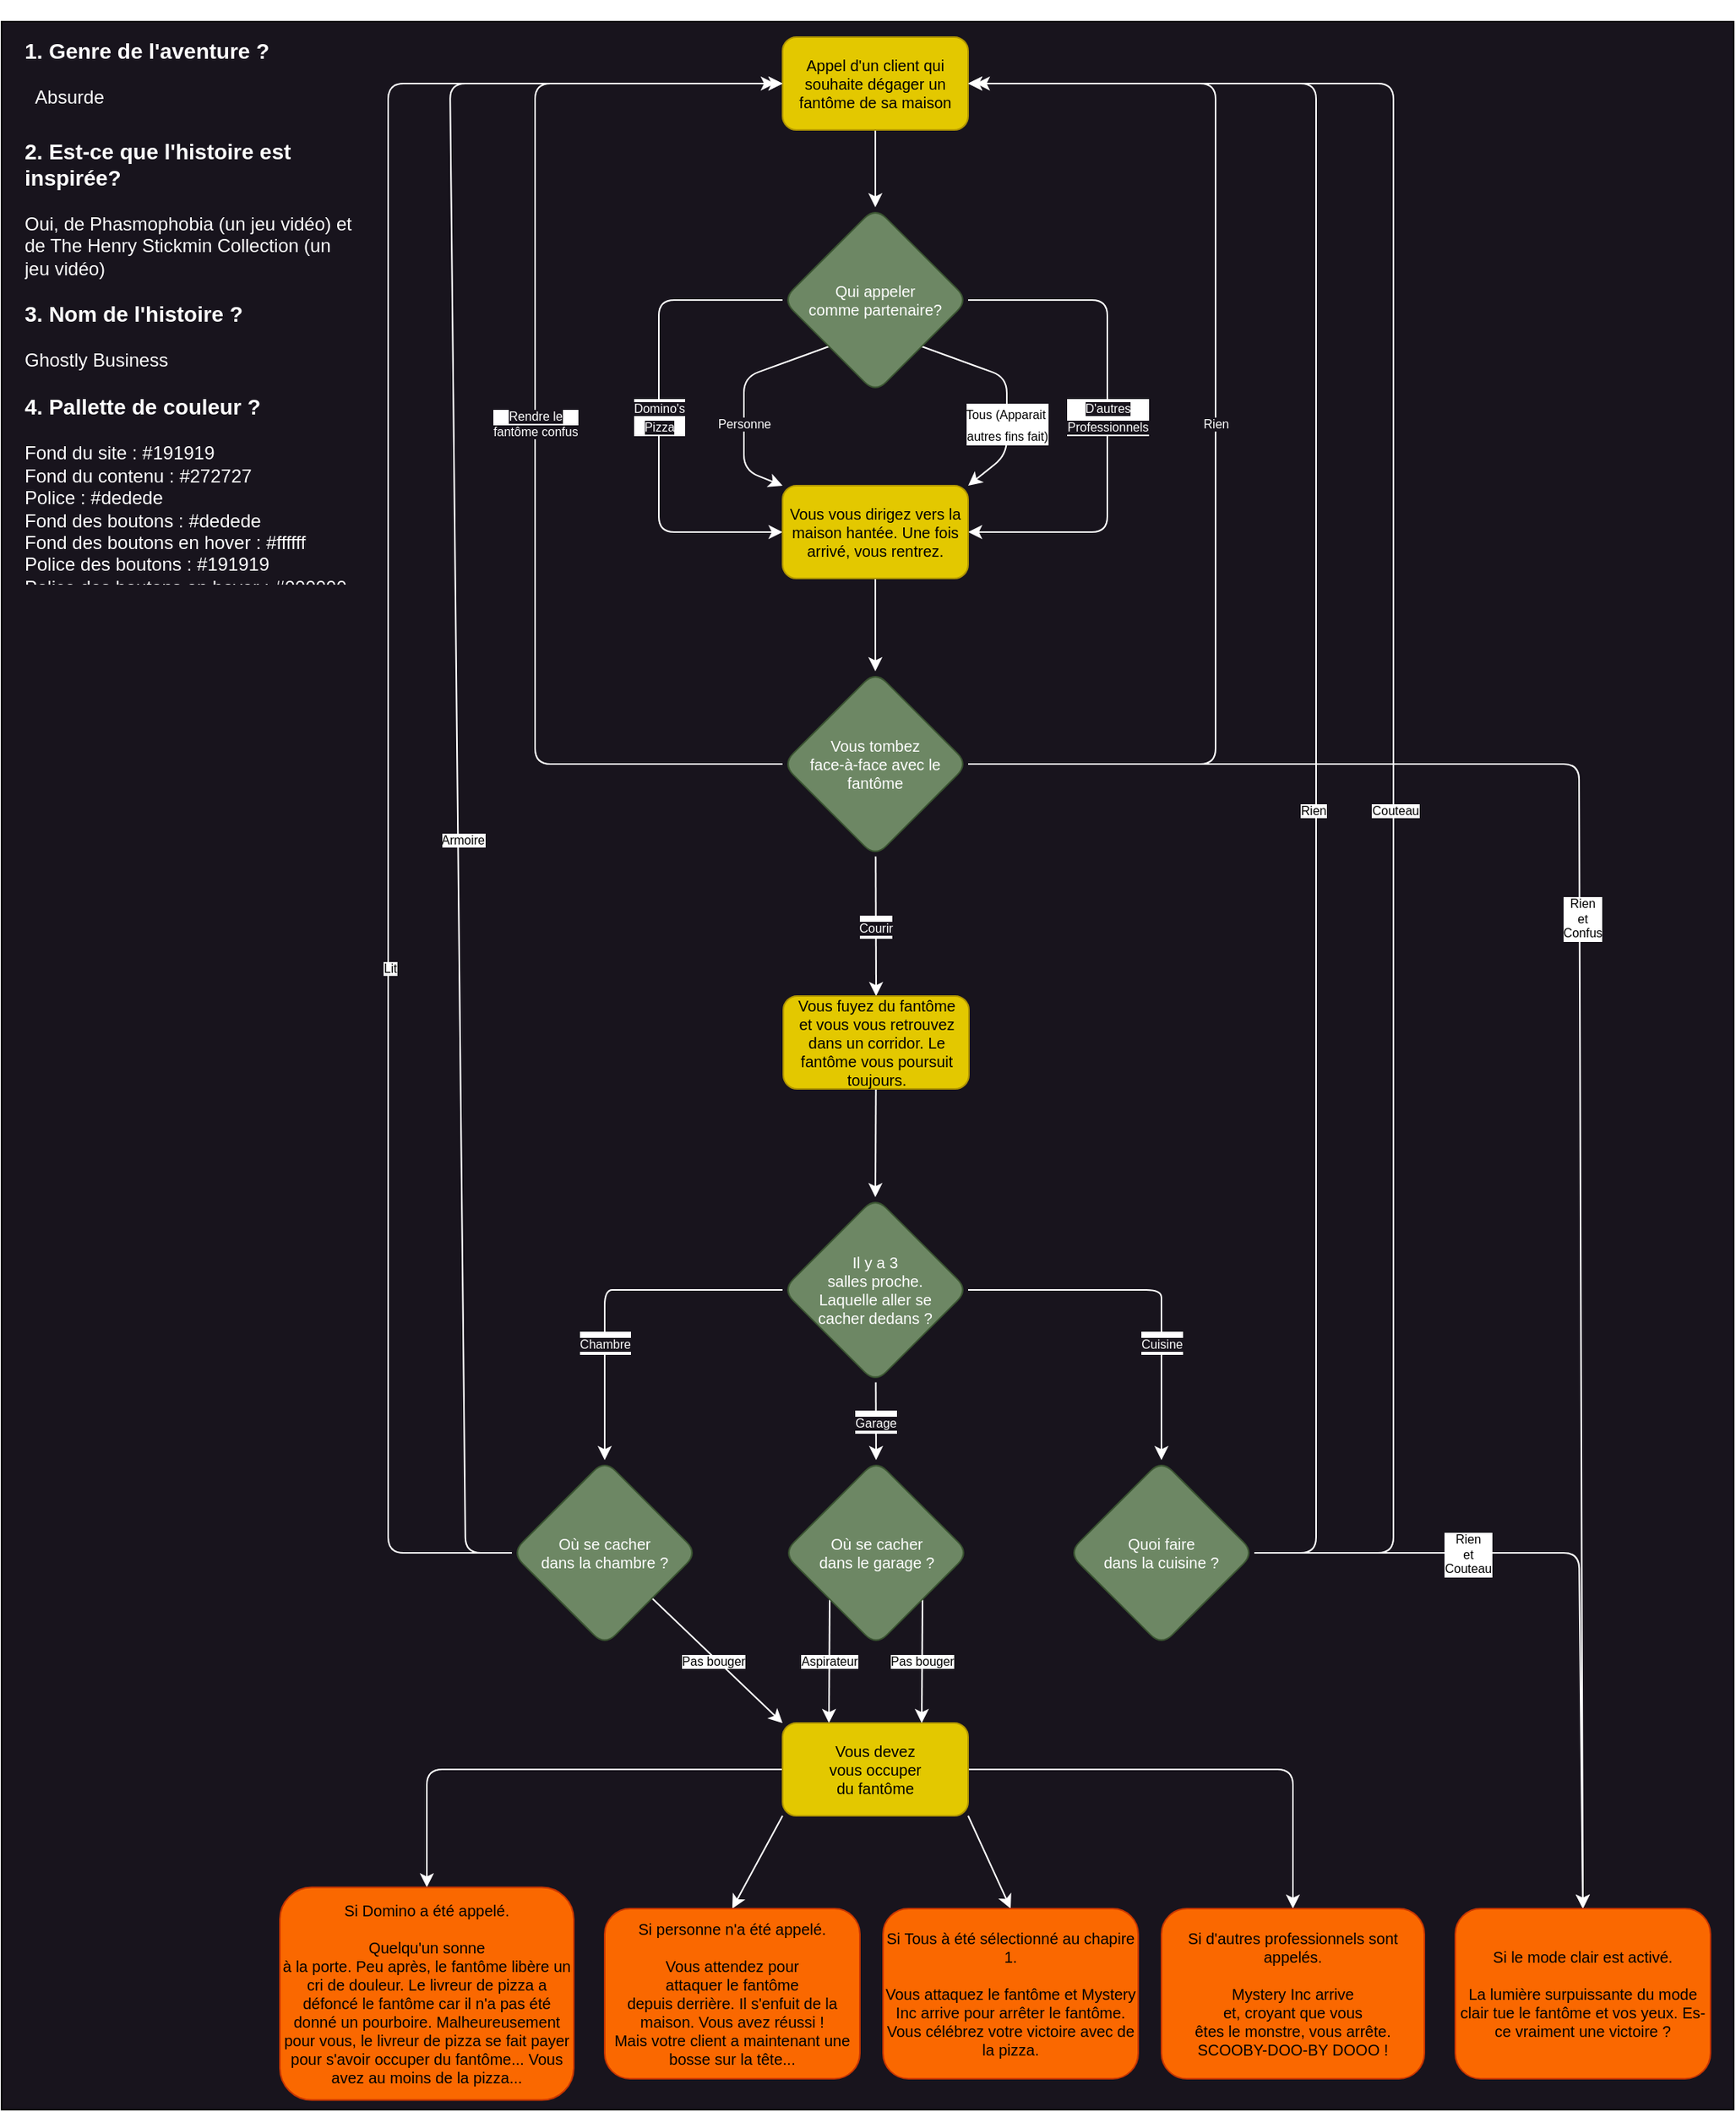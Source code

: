 <mxfile>
    <diagram id="d8EPEoWtQn6WM3vHO5zl" name="Page-1">
        <mxGraphModel dx="1583" dy="1663" grid="1" gridSize="10" guides="1" tooltips="1" connect="1" arrows="1" fold="1" page="1" pageScale="1" pageWidth="850" pageHeight="1100" math="0" shadow="0">
            <root>
                <mxCell id="0"/>
                <mxCell id="1" parent="0"/>
                <mxCell id="49" value="" style="rounded=0;whiteSpace=wrap;html=1;fontSize=10;fillColor=#18141d;" parent="1" vertex="1">
                    <mxGeometry x="-140" y="10" width="1120" height="1350" as="geometry"/>
                </mxCell>
                <mxCell id="7" style="edgeStyle=none;html=1;entryX=0.5;entryY=0;entryDx=0;entryDy=0;fontSize=8;strokeColor=#FFFFFF;" parent="1" source="5" target="6" edge="1">
                    <mxGeometry relative="1" as="geometry"/>
                </mxCell>
                <mxCell id="5" value="&lt;span style=&quot;font-size: 10px;&quot;&gt;Appel d'un client qui souhaite dégager un fantôme de sa maison&lt;/span&gt;" style="rounded=1;whiteSpace=wrap;html=1;fontSize=8;fillColor=#e3c800;fontColor=#000000;strokeColor=#B09500;" parent="1" vertex="1">
                    <mxGeometry x="365" y="20" width="120" height="60" as="geometry"/>
                </mxCell>
                <mxCell id="11" value="&lt;font style=&quot;background-color: rgb(24, 20, 29);&quot; color=&quot;#ffffff&quot;&gt;Personne&lt;/font&gt;" style="edgeStyle=none;html=1;entryX=0;entryY=0;entryDx=0;entryDy=0;fontSize=8;strokeColor=#FFFFFF;exitX=0;exitY=1;exitDx=0;exitDy=0;" parent="1" source="6" target="9" edge="1">
                    <mxGeometry x="0.217" relative="1" as="geometry">
                        <mxPoint as="offset"/>
                        <Array as="points">
                            <mxPoint x="340" y="240"/>
                            <mxPoint x="340" y="300"/>
                        </Array>
                    </mxGeometry>
                </mxCell>
                <mxCell id="20" value="&lt;font style=&quot;font-size: 8px;&quot;&gt;&lt;font style=&quot;background-color: rgb(24, 20, 29);&quot; color=&quot;#ffffff&quot;&gt;D'autres&lt;br&gt;Professionnels&lt;/font&gt;&lt;br&gt;&lt;/font&gt;" style="edgeStyle=none;rounded=1;html=1;entryX=1;entryY=0.5;entryDx=0;entryDy=0;fontSize=10;strokeColor=#FFFFFF;" parent="1" source="6" target="9" edge="1">
                    <mxGeometry relative="1" as="geometry">
                        <Array as="points">
                            <mxPoint x="575" y="190"/>
                            <mxPoint x="575" y="270"/>
                            <mxPoint x="575" y="340"/>
                        </Array>
                    </mxGeometry>
                </mxCell>
                <mxCell id="21" value="&lt;font style=&quot;background-color: rgb(24, 20, 29); font-size: 8px;&quot; color=&quot;#ffffff&quot;&gt;Domino's&lt;br&gt;Pizza&lt;/font&gt;" style="edgeStyle=none;rounded=1;html=1;entryX=0;entryY=0.5;entryDx=0;entryDy=0;fontSize=10;strokeColor=#FFFFFF;" parent="1" source="6" target="9" edge="1">
                    <mxGeometry relative="1" as="geometry">
                        <Array as="points">
                            <mxPoint x="285" y="190"/>
                            <mxPoint x="285" y="340"/>
                        </Array>
                        <mxPoint as="offset"/>
                    </mxGeometry>
                </mxCell>
                <mxCell id="54" value="&lt;font style=&quot;font-size: 8px;&quot;&gt;Tous (Apparait&amp;nbsp;&lt;br&gt;autres fins fait)&lt;br&gt;&lt;/font&gt;" style="edgeStyle=none;html=1;entryX=1;entryY=0;entryDx=0;entryDy=0;exitX=1;exitY=1;exitDx=0;exitDy=0;strokeColor=#FFFFFF;" edge="1" parent="1" source="6" target="9">
                    <mxGeometry x="0.26" relative="1" as="geometry">
                        <Array as="points">
                            <mxPoint x="510" y="240"/>
                            <mxPoint x="510" y="290"/>
                        </Array>
                        <mxPoint as="offset"/>
                    </mxGeometry>
                </mxCell>
                <mxCell id="6" value="&lt;span style=&quot;font-size: 10px;&quot;&gt;Qui appeler&lt;br&gt;comme partenaire?&lt;br&gt;&lt;/span&gt;" style="rhombus;whiteSpace=wrap;html=1;fontSize=8;rounded=1;fillColor=#6d8764;fontColor=#ffffff;strokeColor=#3A5431;" parent="1" vertex="1">
                    <mxGeometry x="365" y="130" width="120" height="120" as="geometry"/>
                </mxCell>
                <mxCell id="24" value="" style="edgeStyle=none;html=1;fontSize=8;strokeColor=#FFFFFF;" parent="1" source="9" target="23" edge="1">
                    <mxGeometry relative="1" as="geometry"/>
                </mxCell>
                <mxCell id="9" value="&lt;span style=&quot;font-size: 10px;&quot;&gt;Vous vous dirigez vers la maison hantée. Une fois arrivé, vous rentrez.&lt;br&gt;&lt;/span&gt;" style="rounded=1;whiteSpace=wrap;html=1;fontSize=8;fillColor=#e3c800;fontColor=#000000;strokeColor=#B09500;" parent="1" vertex="1">
                    <mxGeometry x="365" y="310" width="120" height="60" as="geometry"/>
                </mxCell>
                <mxCell id="25" value="&lt;font style=&quot;background-color: rgb(24, 20, 29);&quot; color=&quot;#ffffff&quot;&gt;Rien&lt;/font&gt;" style="edgeStyle=none;html=1;entryX=1;entryY=0.5;entryDx=0;entryDy=0;fontSize=8;strokeColor=#FFFFFF;" parent="1" source="23" target="5" edge="1">
                    <mxGeometry relative="1" as="geometry">
                        <Array as="points">
                            <mxPoint x="645" y="490"/>
                            <mxPoint x="645" y="50"/>
                        </Array>
                    </mxGeometry>
                </mxCell>
                <mxCell id="27" value="&lt;font color=&quot;#ffffff&quot; style=&quot;font-size: 8px; background-color: rgb(24, 20, 29);&quot;&gt;Courir&lt;/font&gt;" style="edgeStyle=none;html=1;fontSize=12;entryX=0.5;entryY=0;entryDx=0;entryDy=0;strokeColor=#FFFFFF;" parent="1" source="23" target="51" edge="1">
                    <mxGeometry relative="1" as="geometry">
                        <mxPoint x="426" y="630" as="targetPoint"/>
                    </mxGeometry>
                </mxCell>
                <mxCell id="28" value="&lt;font style=&quot;background-color: rgb(24, 20, 29);&quot; color=&quot;#ffffff&quot;&gt;Rendre le &lt;br&gt;fantôme confus&lt;/font&gt;" style="edgeStyle=none;html=1;entryX=0;entryY=0.5;entryDx=0;entryDy=0;fontSize=8;strokeColor=#FFFFFF;" parent="1" source="23" target="5" edge="1">
                    <mxGeometry relative="1" as="geometry">
                        <Array as="points">
                            <mxPoint x="205" y="490"/>
                            <mxPoint x="205" y="50"/>
                        </Array>
                    </mxGeometry>
                </mxCell>
                <mxCell id="76" style="edgeStyle=none;html=1;entryX=0.5;entryY=0;entryDx=0;entryDy=0;fontSize=8;exitX=1;exitY=0.5;exitDx=0;exitDy=0;strokeColor=#FFFFFF;" edge="1" parent="1" source="23" target="62">
                    <mxGeometry relative="1" as="geometry">
                        <Array as="points">
                            <mxPoint x="880" y="490"/>
                        </Array>
                    </mxGeometry>
                </mxCell>
                <mxCell id="77" value="Rien&lt;br&gt;et&lt;br&gt;Confus" style="edgeLabel;html=1;align=center;verticalAlign=middle;resizable=0;points=[];fontSize=8;" vertex="1" connectable="0" parent="76">
                    <mxGeometry x="0.303" relative="1" as="geometry">
                        <mxPoint x="1" y="-245" as="offset"/>
                    </mxGeometry>
                </mxCell>
                <mxCell id="23" value="&lt;span style=&quot;font-size: 10px;&quot;&gt;Vous tombez &lt;br&gt;face-à-face avec le fantôme&lt;/span&gt;" style="rhombus;whiteSpace=wrap;html=1;fontSize=8;rounded=1;fillColor=#6d8764;fontColor=#ffffff;strokeColor=#3A5431;" parent="1" vertex="1">
                    <mxGeometry x="365" y="430" width="120" height="120" as="geometry"/>
                </mxCell>
                <mxCell id="31" value="&lt;font color=&quot;#ffffff&quot; style=&quot;font-size: 8px; background-color: rgb(24, 20, 29);&quot;&gt;Garage&lt;/font&gt;" style="edgeStyle=none;html=1;entryX=0.5;entryY=0;entryDx=0;entryDy=0;fontSize=12;strokeColor=#FFFFFF;" parent="1" source="29" target="58" edge="1">
                    <mxGeometry relative="1" as="geometry">
                        <mxPoint x="425" y="950" as="targetPoint"/>
                    </mxGeometry>
                </mxCell>
                <mxCell id="32" value="&lt;font color=&quot;#ffffff&quot; style=&quot;font-size: 8px; background-color: rgb(24, 20, 29);&quot;&gt;Chambre&lt;/font&gt;" style="edgeStyle=none;html=1;entryX=0.5;entryY=0;entryDx=0;entryDy=0;fontSize=12;strokeColor=#FFFFFF;" parent="1" source="29" target="57" edge="1">
                    <mxGeometry x="0.319" relative="1" as="geometry">
                        <Array as="points">
                            <mxPoint x="270" y="830"/>
                            <mxPoint x="250" y="830"/>
                        </Array>
                        <mxPoint as="offset"/>
                        <mxPoint x="250" y="950" as="targetPoint"/>
                    </mxGeometry>
                </mxCell>
                <mxCell id="29" value="&lt;font style=&quot;font-size: 10px;&quot;&gt;Il y a 3&lt;br&gt;salles proche.&lt;br&gt;Laquelle aller se&lt;br&gt;cacher dedans ?&lt;br&gt;&lt;/font&gt;" style="rhombus;whiteSpace=wrap;html=1;fontSize=8;rounded=1;fillColor=#6d8764;fontColor=#ffffff;strokeColor=#3A5431;" parent="1" vertex="1">
                    <mxGeometry x="365" y="770" width="120" height="120" as="geometry"/>
                </mxCell>
                <mxCell id="33" value="&lt;font color=&quot;#ffffff&quot; style=&quot;font-size: 8px; background-color: rgb(24, 20, 29);&quot;&gt;Cuisine&lt;/font&gt;" style="edgeStyle=none;html=1;entryX=0.5;entryY=0;entryDx=0;entryDy=0;fontSize=12;exitX=1;exitY=0.5;exitDx=0;exitDy=0;strokeColor=#FFFFFF;" parent="1" source="29" target="59" edge="1">
                    <mxGeometry x="0.347" relative="1" as="geometry">
                        <Array as="points">
                            <mxPoint x="610" y="830"/>
                            <mxPoint x="610" y="840"/>
                        </Array>
                        <mxPoint x="610" y="950" as="targetPoint"/>
                        <mxPoint as="offset"/>
                    </mxGeometry>
                </mxCell>
                <mxCell id="35" style="edgeStyle=none;html=1;entryX=0.25;entryY=0;entryDx=0;entryDy=0;fontSize=8;strokeColor=#FFFFFF;exitX=0;exitY=1;exitDx=0;exitDy=0;" parent="1" source="58" target="34" edge="1">
                    <mxGeometry relative="1" as="geometry">
                        <mxPoint x="425" y="1010" as="sourcePoint"/>
                    </mxGeometry>
                </mxCell>
                <mxCell id="70" value="Aspirateur" style="edgeLabel;html=1;align=center;verticalAlign=middle;resizable=0;points=[];fontSize=8;" vertex="1" connectable="0" parent="35">
                    <mxGeometry x="0.25" relative="1" as="geometry">
                        <mxPoint y="-10" as="offset"/>
                    </mxGeometry>
                </mxCell>
                <mxCell id="39" value="" style="edgeStyle=none;html=1;entryX=0.5;entryY=0;entryDx=0;entryDy=0;fontSize=8;strokeColor=#FFFFFF;exitX=0;exitY=0.5;exitDx=0;exitDy=0;" parent="1" source="34" target="38" edge="1">
                    <mxGeometry x="-0.395" relative="1" as="geometry">
                        <Array as="points">
                            <mxPoint x="135" y="1140"/>
                        </Array>
                        <mxPoint as="offset"/>
                    </mxGeometry>
                </mxCell>
                <mxCell id="40" value="" style="edgeStyle=none;html=1;entryX=0.5;entryY=0;entryDx=0;entryDy=0;fontSize=8;strokeColor=#FFFFFF;exitX=0;exitY=1;exitDx=0;exitDy=0;" parent="1" source="34" target="36" edge="1">
                    <mxGeometry relative="1" as="geometry"/>
                </mxCell>
                <mxCell id="41" style="edgeStyle=none;html=1;entryX=0.5;entryY=0;entryDx=0;entryDy=0;fontSize=8;strokeColor=#FFFFFF;" parent="1" source="34" target="37" edge="1">
                    <mxGeometry relative="1" as="geometry">
                        <Array as="points">
                            <mxPoint x="695" y="1140"/>
                        </Array>
                    </mxGeometry>
                </mxCell>
                <mxCell id="61" style="edgeStyle=none;html=1;entryX=0.5;entryY=0;entryDx=0;entryDy=0;fontSize=8;exitX=1;exitY=1;exitDx=0;exitDy=0;strokeColor=#FFFFFF;" edge="1" parent="1" source="34" target="60">
                    <mxGeometry relative="1" as="geometry"/>
                </mxCell>
                <mxCell id="34" value="&lt;span style=&quot;font-size: 10px;&quot;&gt;Vous devez&lt;br&gt;vous occuper&lt;br&gt;du fantôme&lt;br&gt;&lt;/span&gt;" style="rounded=1;whiteSpace=wrap;html=1;fontSize=8;fillColor=#e3c800;fontColor=#000000;strokeColor=#B09500;" parent="1" vertex="1">
                    <mxGeometry x="365" y="1110" width="120" height="60" as="geometry"/>
                </mxCell>
                <mxCell id="36" value="&lt;span style=&quot;font-size: 10px;&quot;&gt;Si personne n'a été appelé.&lt;br&gt;&lt;br&gt;Vous attendez pour&lt;br&gt;attaquer le fantôme&lt;br&gt;depuis derrière. Il s'enfuit de la maison. Vous avez réussi !&lt;br&gt;Mais votre client a maintenant une bosse sur la tête...&lt;br&gt;&lt;/span&gt;" style="rounded=1;whiteSpace=wrap;html=1;fontSize=8;fillColor=#fa6800;fontColor=#000000;strokeColor=#C73500;" parent="1" vertex="1">
                    <mxGeometry x="250" y="1230" width="165" height="110" as="geometry"/>
                </mxCell>
                <mxCell id="37" value="&lt;span style=&quot;font-size: 10px;&quot;&gt;Si d'autres professionnels sont appelés.&lt;br&gt;&lt;br&gt;Mystery Inc arrive&lt;br&gt;et, croyant que vous&lt;br&gt;êtes le monstre, vous arrête.&lt;br&gt;SCOOBY-DOO-BY DOOO !&lt;br&gt;&lt;/span&gt;" style="rounded=1;whiteSpace=wrap;html=1;fontSize=8;fillColor=#fa6800;fontColor=#000000;strokeColor=#C73500;" parent="1" vertex="1">
                    <mxGeometry x="610" y="1230" width="170" height="110" as="geometry"/>
                </mxCell>
                <mxCell id="38" value="&lt;span style=&quot;font-size: 10px;&quot;&gt;Si Domino a été appelé. &lt;br&gt;&lt;br&gt;Quelqu'un sonne&lt;br&gt;à la porte. Peu après, le fantôme libère un cri de douleur. Le livreur de pizza a défoncé le fantôme car il n'a pas été donné un pourboire. Malheureusement pour vous, le livreur de pizza se fait payer pour s'avoir occuper du fantôme... Vous avez au moins de la pizza...&lt;br&gt;&lt;/span&gt;" style="rounded=1;whiteSpace=wrap;html=1;fontSize=8;fillColor=#fa6800;fontColor=#000000;strokeColor=#C73500;" parent="1" vertex="1">
                    <mxGeometry x="40" y="1216.25" width="190" height="137.5" as="geometry"/>
                </mxCell>
                <mxCell id="44" value="&lt;h1&gt;&lt;font color=&quot;#ffffff&quot;&gt;&lt;span style=&quot;background-color: initial;&quot;&gt;&lt;font style=&quot;font-size: 14px;&quot;&gt;1. Genre de l'aventure ?&lt;/font&gt;&lt;/span&gt;&lt;span style=&quot;background-color: initial; font-size: 12px;&quot;&gt;&amp;nbsp;&lt;/span&gt;&lt;span style=&quot;background-color: initial; font-size: 12px; font-weight: normal;&quot;&gt; &amp;nbsp; &amp;nbsp; &amp;nbsp;&amp;nbsp;&lt;/span&gt;&lt;font style=&quot;font-size: 12px; font-weight: normal;&quot;&gt;Absurde&lt;/font&gt;&lt;/font&gt;&lt;/h1&gt;&lt;div&gt;&lt;b&gt;&lt;font color=&quot;#ffffff&quot; style=&quot;font-size: 14px;&quot;&gt;2. Est-ce que l'histoire est inspirée?&lt;/font&gt;&lt;/b&gt;&lt;/div&gt;&lt;div&gt;&lt;font color=&quot;#ffffff&quot;&gt;&lt;br&gt;&lt;/font&gt;&lt;/div&gt;&lt;div&gt;&lt;font color=&quot;#ffffff&quot;&gt;Oui, de Phasmophobia (un jeu vidéo) et de The Henry Stickmin Collection (un jeu vidéo)&lt;/font&gt;&lt;/div&gt;&lt;div&gt;&lt;font color=&quot;#ffffff&quot;&gt;&lt;br&gt;&lt;/font&gt;&lt;/div&gt;&lt;div&gt;&lt;b&gt;&lt;font color=&quot;#ffffff&quot; style=&quot;font-size: 14px;&quot;&gt;3. Nom de l'histoire ?&lt;/font&gt;&lt;/b&gt;&lt;/div&gt;&lt;div&gt;&lt;font color=&quot;#ffffff&quot;&gt;&lt;br&gt;&lt;/font&gt;&lt;/div&gt;&lt;div&gt;&lt;font color=&quot;#ffffff&quot;&gt;Ghostly Business&lt;/font&gt;&lt;/div&gt;&lt;div&gt;&lt;font color=&quot;#ffffff&quot;&gt;&lt;br&gt;&lt;/font&gt;&lt;/div&gt;&lt;div&gt;&lt;b&gt;&lt;font color=&quot;#ffffff&quot; style=&quot;font-size: 14px;&quot;&gt;4. Pallette de couleur ?&lt;/font&gt;&lt;/b&gt;&lt;/div&gt;&lt;div&gt;&lt;font color=&quot;#ffffff&quot;&gt;&lt;br&gt;&lt;/font&gt;&lt;/div&gt;&lt;div&gt;&lt;font color=&quot;#ffffff&quot;&gt;Fond du site : #191919&lt;/font&gt;&lt;/div&gt;&lt;div&gt;&lt;font color=&quot;#ffffff&quot;&gt;Fond du contenu : #272727&lt;/font&gt;&lt;/div&gt;&lt;div&gt;&lt;font color=&quot;#ffffff&quot;&gt;Police : #dedede&lt;/font&gt;&lt;/div&gt;&lt;div&gt;&lt;font color=&quot;#ffffff&quot;&gt;Fond des boutons : #dedede&lt;/font&gt;&lt;/div&gt;&lt;div&gt;&lt;font color=&quot;#ffffff&quot;&gt;Fond des boutons en hover : #ffffff&lt;/font&gt;&lt;/div&gt;&lt;div&gt;&lt;font color=&quot;#ffffff&quot;&gt;Police des boutons : #191919&lt;/font&gt;&lt;/div&gt;&lt;div&gt;&lt;font color=&quot;#ffffff&quot;&gt;Police des boutons en hover : #000000&lt;/font&gt;&lt;/div&gt;" style="text;html=1;strokeColor=none;fillColor=none;spacing=5;spacingTop=-20;whiteSpace=wrap;overflow=hidden;rounded=0;" parent="1" vertex="1">
                    <mxGeometry x="-130" y="6" width="224" height="368" as="geometry"/>
                </mxCell>
                <mxCell id="52" style="edgeStyle=none;html=1;entryX=0.5;entryY=0;entryDx=0;entryDy=0;fontSize=10;strokeColor=#FFFFFF;" parent="1" source="51" target="29" edge="1">
                    <mxGeometry relative="1" as="geometry"/>
                </mxCell>
                <mxCell id="51" value="&lt;span style=&quot;font-size: 10px;&quot;&gt;Vous fuyez du fantôme&lt;br&gt;et vous vous retrouvez dans un corridor. Le fantôme vous poursuit toujours.&lt;br&gt;&lt;/span&gt;" style="rounded=1;whiteSpace=wrap;html=1;fontSize=8;fillColor=#e3c800;fontColor=#000000;strokeColor=#B09500;" parent="1" vertex="1">
                    <mxGeometry x="365.5" y="640" width="120" height="60" as="geometry"/>
                </mxCell>
                <mxCell id="63" style="edgeStyle=none;html=1;fontSize=8;exitX=0;exitY=0.5;exitDx=0;exitDy=0;entryX=0;entryY=0.5;entryDx=0;entryDy=0;strokeColor=#FFFFFF;" edge="1" parent="1" source="57" target="5">
                    <mxGeometry relative="1" as="geometry">
                        <mxPoint x="360" y="46.8" as="targetPoint"/>
                        <Array as="points">
                            <mxPoint x="110" y="1000"/>
                            <mxPoint x="110" y="540"/>
                            <mxPoint x="110" y="50"/>
                        </Array>
                    </mxGeometry>
                </mxCell>
                <mxCell id="64" value="Lit" style="edgeLabel;html=1;align=center;verticalAlign=middle;resizable=0;points=[];fontSize=8;" vertex="1" connectable="0" parent="63">
                    <mxGeometry x="-0.286" y="-1" relative="1" as="geometry">
                        <mxPoint as="offset"/>
                    </mxGeometry>
                </mxCell>
                <mxCell id="65" style="edgeStyle=none;html=1;fontSize=8;exitX=0;exitY=0.5;exitDx=0;exitDy=0;strokeColor=#FFFFFF;" edge="1" parent="1" source="57">
                    <mxGeometry relative="1" as="geometry">
                        <mxPoint x="360" y="50" as="targetPoint"/>
                        <Array as="points">
                            <mxPoint x="160" y="1000"/>
                            <mxPoint x="150" y="50"/>
                        </Array>
                    </mxGeometry>
                </mxCell>
                <mxCell id="66" value="Armoire" style="edgeLabel;html=1;align=center;verticalAlign=middle;resizable=0;points=[];fontSize=8;" vertex="1" connectable="0" parent="65">
                    <mxGeometry x="-0.175" y="-3" relative="1" as="geometry">
                        <mxPoint as="offset"/>
                    </mxGeometry>
                </mxCell>
                <mxCell id="67" style="edgeStyle=none;html=1;entryX=0;entryY=0;entryDx=0;entryDy=0;fontSize=8;strokeColor=#FFFFFF;" edge="1" parent="1" source="57" target="34">
                    <mxGeometry relative="1" as="geometry"/>
                </mxCell>
                <mxCell id="68" value="Pas bouger" style="edgeLabel;html=1;align=center;verticalAlign=middle;resizable=0;points=[];fontSize=8;" vertex="1" connectable="0" parent="67">
                    <mxGeometry x="0.212" relative="1" as="geometry">
                        <mxPoint x="-12" y="-8" as="offset"/>
                    </mxGeometry>
                </mxCell>
                <mxCell id="57" value="&lt;font style=&quot;font-size: 10px;&quot;&gt;Où se cacher&lt;br&gt;dans la chambre ?&lt;br&gt;&lt;/font&gt;" style="rhombus;whiteSpace=wrap;html=1;fontSize=8;rounded=1;fillColor=#6d8764;fontColor=#ffffff;strokeColor=#3A5431;" vertex="1" parent="1">
                    <mxGeometry x="190" y="940" width="120" height="120" as="geometry"/>
                </mxCell>
                <mxCell id="69" style="edgeStyle=none;html=1;entryX=0.75;entryY=0;entryDx=0;entryDy=0;fontSize=8;exitX=1;exitY=1;exitDx=0;exitDy=0;strokeColor=#FFFFFF;" edge="1" parent="1" source="58" target="34">
                    <mxGeometry relative="1" as="geometry"/>
                </mxCell>
                <mxCell id="71" value="Pas bouger" style="edgeLabel;html=1;align=center;verticalAlign=middle;resizable=0;points=[];fontSize=8;" vertex="1" connectable="0" parent="69">
                    <mxGeometry x="0.4" relative="1" as="geometry">
                        <mxPoint y="-16" as="offset"/>
                    </mxGeometry>
                </mxCell>
                <mxCell id="58" value="&lt;font style=&quot;font-size: 10px;&quot;&gt;Où se cacher&lt;br&gt;dans le garage ?&lt;br&gt;&lt;/font&gt;" style="rhombus;whiteSpace=wrap;html=1;fontSize=8;rounded=1;fillColor=#6d8764;fontColor=#ffffff;strokeColor=#3A5431;" vertex="1" parent="1">
                    <mxGeometry x="365.5" y="940" width="120" height="120" as="geometry"/>
                </mxCell>
                <mxCell id="72" style="edgeStyle=none;html=1;entryX=1;entryY=0.5;entryDx=0;entryDy=0;fontSize=8;exitX=1;exitY=0.5;exitDx=0;exitDy=0;strokeColor=#FFFFFF;fillColor=#b0e3e6;" edge="1" parent="1" source="59" target="5">
                    <mxGeometry relative="1" as="geometry">
                        <Array as="points">
                            <mxPoint x="710" y="1000"/>
                            <mxPoint x="710" y="50"/>
                        </Array>
                    </mxGeometry>
                </mxCell>
                <mxCell id="74" value="Rien" style="edgeLabel;html=1;align=center;verticalAlign=middle;resizable=0;points=[];fontSize=8;" vertex="1" connectable="0" parent="72">
                    <mxGeometry x="-0.208" y="2" relative="1" as="geometry">
                        <mxPoint y="-39" as="offset"/>
                    </mxGeometry>
                </mxCell>
                <mxCell id="73" style="edgeStyle=none;html=1;fontSize=8;strokeColor=#FFFFFF;" edge="1" parent="1" source="59">
                    <mxGeometry relative="1" as="geometry">
                        <mxPoint x="490" y="50" as="targetPoint"/>
                        <Array as="points">
                            <mxPoint x="760" y="1000"/>
                            <mxPoint x="760" y="50"/>
                        </Array>
                    </mxGeometry>
                </mxCell>
                <mxCell id="75" value="Couteau" style="edgeLabel;html=1;align=center;verticalAlign=middle;resizable=0;points=[];fontSize=8;" vertex="1" connectable="0" parent="73">
                    <mxGeometry x="-0.201" y="-1" relative="1" as="geometry">
                        <mxPoint y="-47" as="offset"/>
                    </mxGeometry>
                </mxCell>
                <mxCell id="78" style="edgeStyle=none;html=1;entryX=0.5;entryY=0;entryDx=0;entryDy=0;fontSize=8;exitX=1;exitY=0.5;exitDx=0;exitDy=0;strokeColor=#FFFFFF;" edge="1" parent="1" source="59" target="62">
                    <mxGeometry relative="1" as="geometry">
                        <Array as="points">
                            <mxPoint x="880" y="1000"/>
                        </Array>
                    </mxGeometry>
                </mxCell>
                <mxCell id="79" value="Rien&lt;br&gt;et&lt;br&gt;Couteau" style="edgeLabel;html=1;align=center;verticalAlign=middle;resizable=0;points=[];fontSize=8;" vertex="1" connectable="0" parent="78">
                    <mxGeometry x="-0.372" y="-1" relative="1" as="geometry">
                        <mxPoint as="offset"/>
                    </mxGeometry>
                </mxCell>
                <mxCell id="59" value="&lt;font style=&quot;font-size: 10px;&quot;&gt;Quoi faire&lt;br&gt;dans la cuisine ?&lt;br&gt;&lt;/font&gt;" style="rhombus;whiteSpace=wrap;html=1;fontSize=8;rounded=1;fillColor=#6d8764;fontColor=#ffffff;strokeColor=#3A5431;" vertex="1" parent="1">
                    <mxGeometry x="550" y="940" width="120" height="120" as="geometry"/>
                </mxCell>
                <mxCell id="60" value="&lt;span style=&quot;font-size: 10px;&quot;&gt;Si Tous à été sélectionné au chapire 1.&lt;br&gt;&lt;br&gt;Vous attaquez le fantôme et Mystery Inc arrive pour arrêter le fantôme. Vous célébrez votre victoire avec de la pizza.&lt;br&gt;&lt;/span&gt;" style="rounded=1;whiteSpace=wrap;html=1;fontSize=8;fillColor=#fa6800;fontColor=#000000;strokeColor=#C73500;" vertex="1" parent="1">
                    <mxGeometry x="430" y="1230" width="165" height="110" as="geometry"/>
                </mxCell>
                <mxCell id="62" value="&lt;span style=&quot;font-size: 10px;&quot;&gt;Si le mode clair est activé.&lt;br&gt;&lt;br&gt;La lumière surpuissante du mode clair tue le fantôme et vos yeux. Es-ce vraiment une victoire ?&lt;br&gt;&lt;/span&gt;" style="rounded=1;whiteSpace=wrap;html=1;fontSize=8;fillColor=#fa6800;fontColor=#000000;strokeColor=#C73500;" vertex="1" parent="1">
                    <mxGeometry x="800" y="1230" width="165" height="110" as="geometry"/>
                </mxCell>
            </root>
        </mxGraphModel>
    </diagram>
</mxfile>